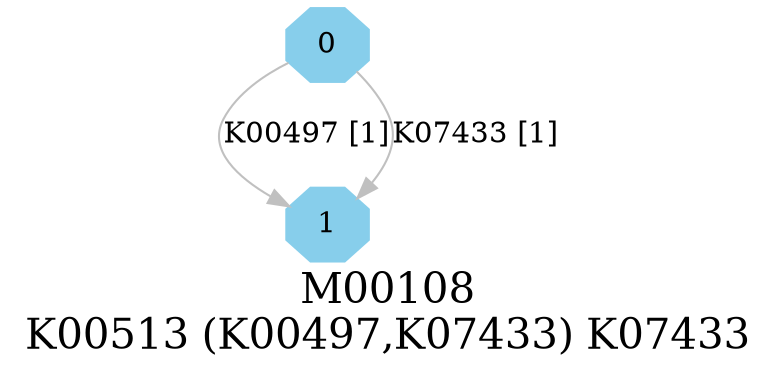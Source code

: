 digraph G {
graph [label="M00108
K00513 (K00497,K07433) K07433",fontsize=20];
node [shape=box,style=filled];
edge [len=3,color=grey];
{node [width=.3,height=.3,shape=octagon,style=filled,color=skyblue] 0 1 }
0 -> 1 [label="K00497 [1]"];
0 -> 1 [label="K07433 [1]"];
}